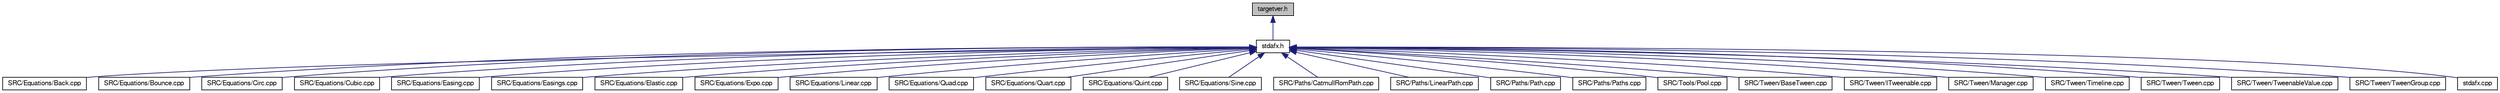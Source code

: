 digraph "targetver.h"
{
  bgcolor="transparent";
  edge [fontname="FreeSans",fontsize="10",labelfontname="FreeSans",labelfontsize="10"];
  node [fontname="FreeSans",fontsize="10",shape=record];
  Node1 [label="targetver.h",height=0.2,width=0.4,color="black", fillcolor="grey75", style="filled" fontcolor="black"];
  Node1 -> Node2 [dir="back",color="midnightblue",fontsize="10",style="solid",fontname="FreeSans"];
  Node2 [label="stdafx.h",height=0.2,width=0.4,color="black",URL="$db/d06/stdafx_8h.html"];
  Node2 -> Node3 [dir="back",color="midnightblue",fontsize="10",style="solid",fontname="FreeSans"];
  Node3 [label="SRC/Equations/Back.cpp",height=0.2,width=0.4,color="black",URL="$de/dc3/Back_8cpp.html"];
  Node2 -> Node4 [dir="back",color="midnightblue",fontsize="10",style="solid",fontname="FreeSans"];
  Node4 [label="SRC/Equations/Bounce.cpp",height=0.2,width=0.4,color="black",URL="$dd/d52/Bounce_8cpp.html"];
  Node2 -> Node5 [dir="back",color="midnightblue",fontsize="10",style="solid",fontname="FreeSans"];
  Node5 [label="SRC/Equations/Circ.cpp",height=0.2,width=0.4,color="black",URL="$de/df1/Circ_8cpp.html"];
  Node2 -> Node6 [dir="back",color="midnightblue",fontsize="10",style="solid",fontname="FreeSans"];
  Node6 [label="SRC/Equations/Cubic.cpp",height=0.2,width=0.4,color="black",URL="$d2/dac/Cubic_8cpp.html"];
  Node2 -> Node7 [dir="back",color="midnightblue",fontsize="10",style="solid",fontname="FreeSans"];
  Node7 [label="SRC/Equations/Easing.cpp",height=0.2,width=0.4,color="black",URL="$dc/d47/Easing_8cpp.html"];
  Node2 -> Node8 [dir="back",color="midnightblue",fontsize="10",style="solid",fontname="FreeSans"];
  Node8 [label="SRC/Equations/Easings.cpp",height=0.2,width=0.4,color="black",URL="$d3/d68/Easings_8cpp.html"];
  Node2 -> Node9 [dir="back",color="midnightblue",fontsize="10",style="solid",fontname="FreeSans"];
  Node9 [label="SRC/Equations/Elastic.cpp",height=0.2,width=0.4,color="black",URL="$de/dbe/Elastic_8cpp.html"];
  Node2 -> Node10 [dir="back",color="midnightblue",fontsize="10",style="solid",fontname="FreeSans"];
  Node10 [label="SRC/Equations/Expo.cpp",height=0.2,width=0.4,color="black",URL="$df/da9/Expo_8cpp.html"];
  Node2 -> Node11 [dir="back",color="midnightblue",fontsize="10",style="solid",fontname="FreeSans"];
  Node11 [label="SRC/Equations/Linear.cpp",height=0.2,width=0.4,color="black",URL="$d7/d5a/Linear_8cpp.html"];
  Node2 -> Node12 [dir="back",color="midnightblue",fontsize="10",style="solid",fontname="FreeSans"];
  Node12 [label="SRC/Equations/Quad.cpp",height=0.2,width=0.4,color="black",URL="$df/d7e/Quad_8cpp.html"];
  Node2 -> Node13 [dir="back",color="midnightblue",fontsize="10",style="solid",fontname="FreeSans"];
  Node13 [label="SRC/Equations/Quart.cpp",height=0.2,width=0.4,color="black",URL="$df/dc5/Quart_8cpp.html"];
  Node2 -> Node14 [dir="back",color="midnightblue",fontsize="10",style="solid",fontname="FreeSans"];
  Node14 [label="SRC/Equations/Quint.cpp",height=0.2,width=0.4,color="black",URL="$d9/df6/Quint_8cpp.html"];
  Node2 -> Node15 [dir="back",color="midnightblue",fontsize="10",style="solid",fontname="FreeSans"];
  Node15 [label="SRC/Equations/Sine.cpp",height=0.2,width=0.4,color="black",URL="$db/d5a/Sine_8cpp.html"];
  Node2 -> Node16 [dir="back",color="midnightblue",fontsize="10",style="solid",fontname="FreeSans"];
  Node16 [label="SRC/Paths/CatmullRomPath.cpp",height=0.2,width=0.4,color="black",URL="$d5/dcc/CatmullRomPath_8cpp.html"];
  Node2 -> Node17 [dir="back",color="midnightblue",fontsize="10",style="solid",fontname="FreeSans"];
  Node17 [label="SRC/Paths/LinearPath.cpp",height=0.2,width=0.4,color="black",URL="$d1/dee/LinearPath_8cpp.html"];
  Node2 -> Node18 [dir="back",color="midnightblue",fontsize="10",style="solid",fontname="FreeSans"];
  Node18 [label="SRC/Paths/Path.cpp",height=0.2,width=0.4,color="black",URL="$d5/dbb/Path_8cpp.html"];
  Node2 -> Node19 [dir="back",color="midnightblue",fontsize="10",style="solid",fontname="FreeSans"];
  Node19 [label="SRC/Paths/Paths.cpp",height=0.2,width=0.4,color="black",URL="$d2/dba/Paths_8cpp.html"];
  Node2 -> Node20 [dir="back",color="midnightblue",fontsize="10",style="solid",fontname="FreeSans"];
  Node20 [label="SRC/Tools/Pool.cpp",height=0.2,width=0.4,color="black",URL="$d0/d08/Pool_8cpp.html"];
  Node2 -> Node21 [dir="back",color="midnightblue",fontsize="10",style="solid",fontname="FreeSans"];
  Node21 [label="SRC/Tween/BaseTween.cpp",height=0.2,width=0.4,color="black",URL="$d3/de5/BaseTween_8cpp.html"];
  Node2 -> Node22 [dir="back",color="midnightblue",fontsize="10",style="solid",fontname="FreeSans"];
  Node22 [label="SRC/Tween/ITweenable.cpp",height=0.2,width=0.4,color="black",URL="$d7/d83/ITweenable_8cpp.html"];
  Node2 -> Node23 [dir="back",color="midnightblue",fontsize="10",style="solid",fontname="FreeSans"];
  Node23 [label="SRC/Tween/Manager.cpp",height=0.2,width=0.4,color="black",URL="$df/de9/Manager_8cpp.html"];
  Node2 -> Node24 [dir="back",color="midnightblue",fontsize="10",style="solid",fontname="FreeSans"];
  Node24 [label="SRC/Tween/Timeline.cpp",height=0.2,width=0.4,color="black",URL="$d8/d7c/Timeline_8cpp.html"];
  Node2 -> Node25 [dir="back",color="midnightblue",fontsize="10",style="solid",fontname="FreeSans"];
  Node25 [label="SRC/Tween/Tween.cpp",height=0.2,width=0.4,color="black",URL="$d5/d8d/Tween_8cpp.html"];
  Node2 -> Node26 [dir="back",color="midnightblue",fontsize="10",style="solid",fontname="FreeSans"];
  Node26 [label="SRC/Tween/TweenableValue.cpp",height=0.2,width=0.4,color="black",URL="$d1/dbe/TweenableValue_8cpp.html"];
  Node2 -> Node27 [dir="back",color="midnightblue",fontsize="10",style="solid",fontname="FreeSans"];
  Node27 [label="SRC/Tween/TweenGroup.cpp",height=0.2,width=0.4,color="black",URL="$d3/d82/TweenGroup_8cpp.html"];
  Node2 -> Node28 [dir="back",color="midnightblue",fontsize="10",style="solid",fontname="FreeSans"];
  Node28 [label="stdafx.cpp",height=0.2,width=0.4,color="black",URL="$df/d9d/stdafx_8cpp.html"];
}
